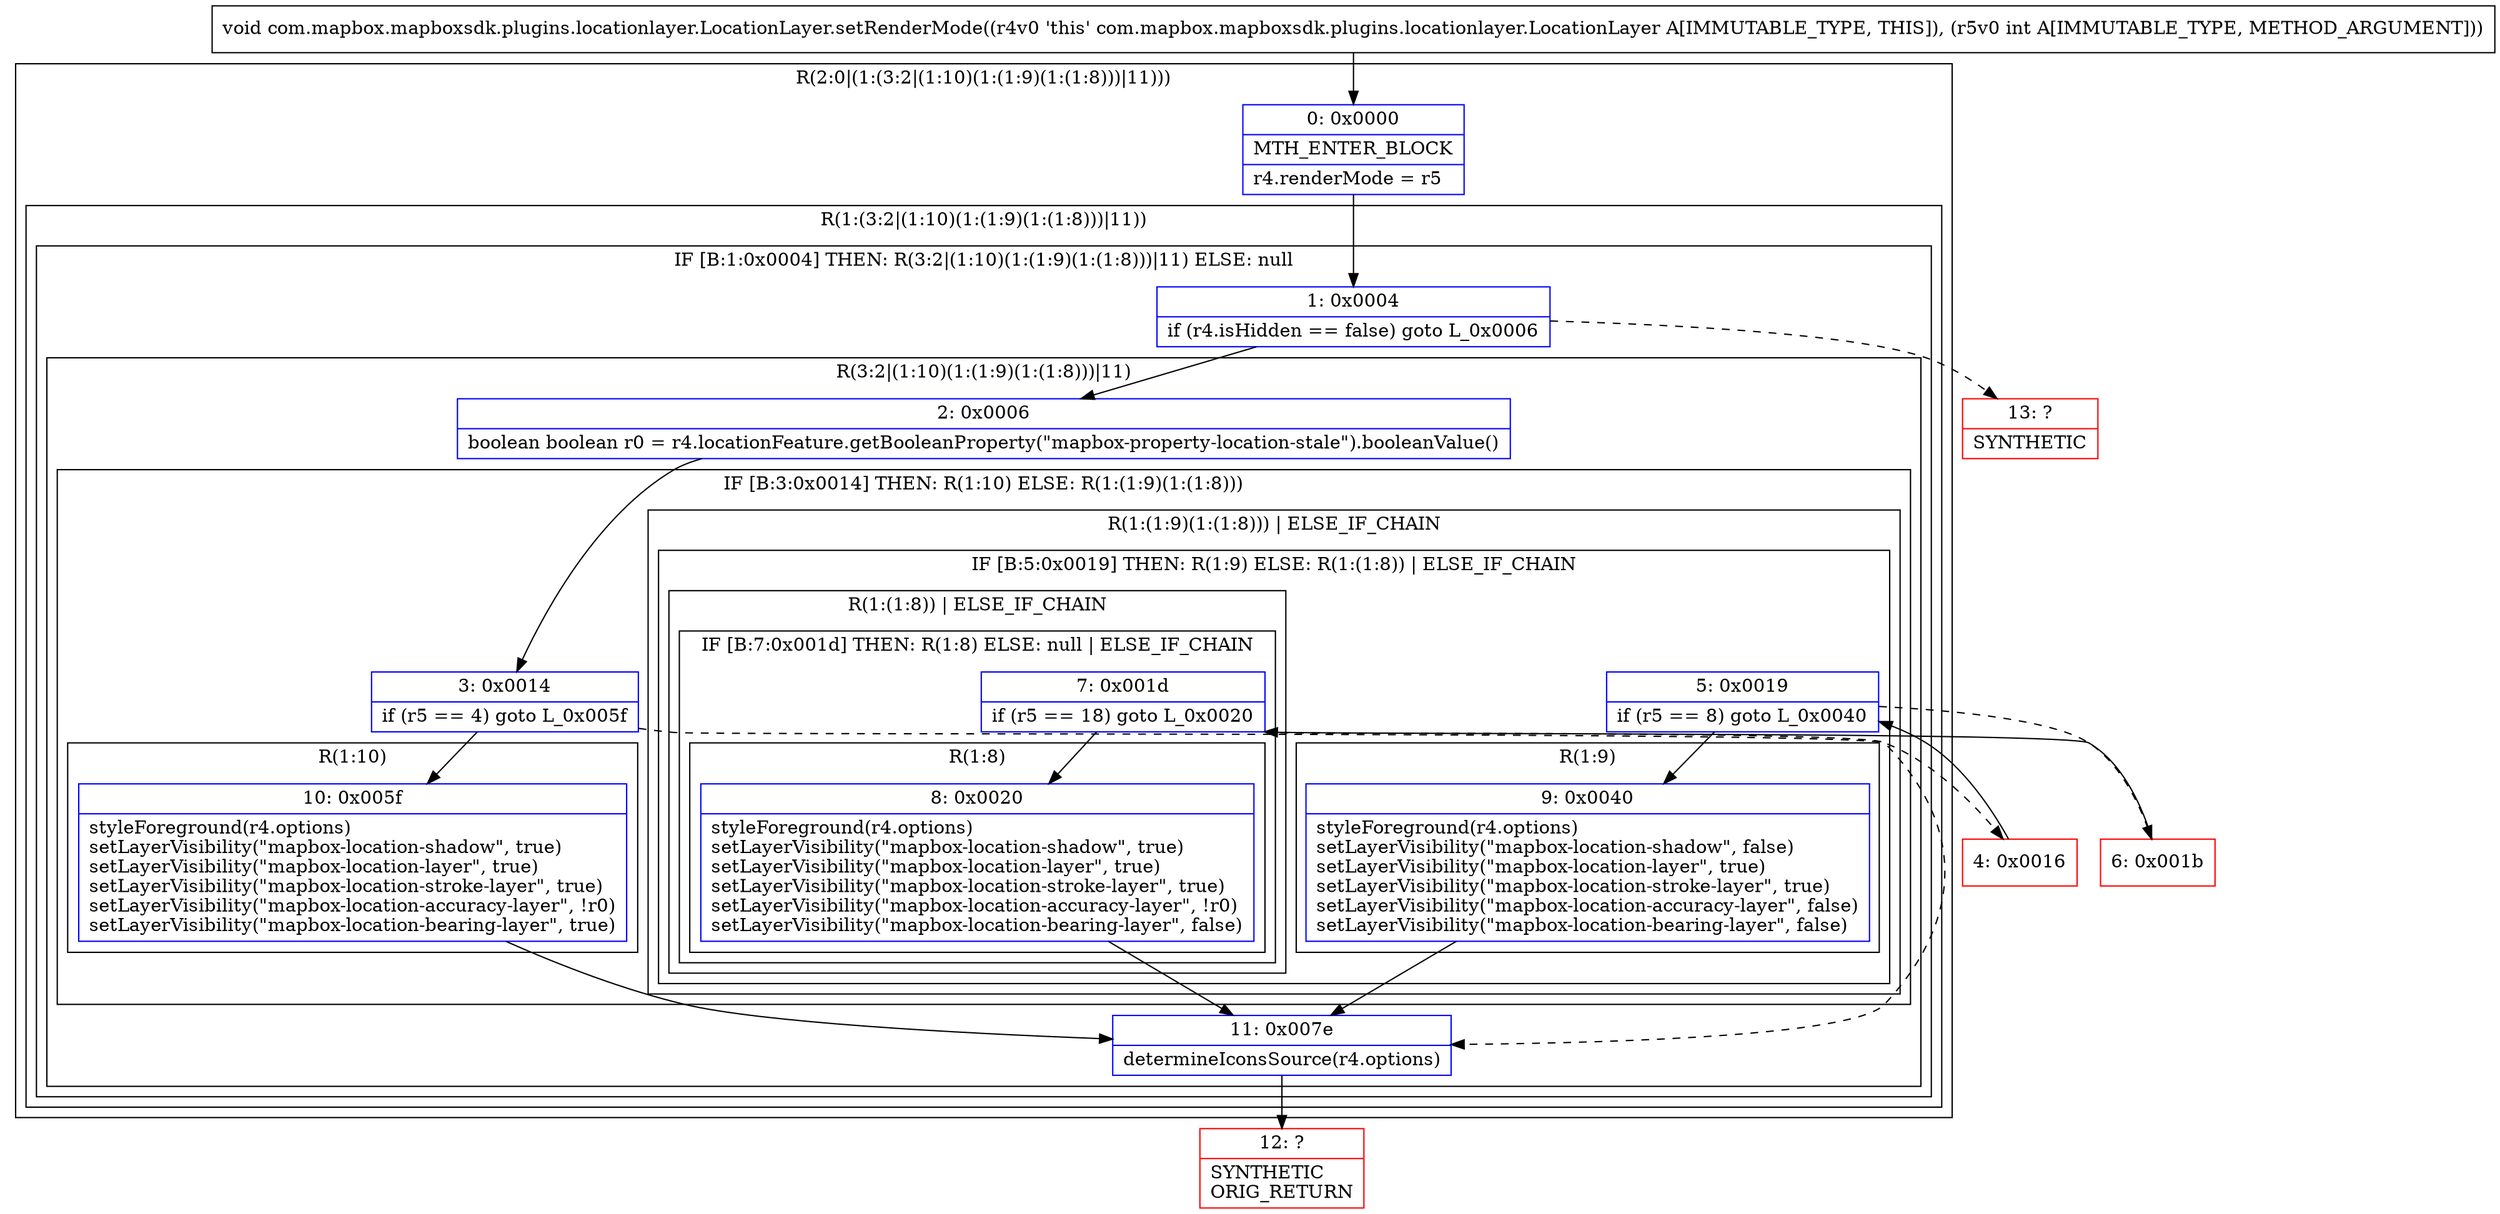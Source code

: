 digraph "CFG forcom.mapbox.mapboxsdk.plugins.locationlayer.LocationLayer.setRenderMode(I)V" {
subgraph cluster_Region_800671411 {
label = "R(2:0|(1:(3:2|(1:10)(1:(1:9)(1:(1:8)))|11)))";
node [shape=record,color=blue];
Node_0 [shape=record,label="{0\:\ 0x0000|MTH_ENTER_BLOCK\l|r4.renderMode = r5\l}"];
subgraph cluster_Region_471254103 {
label = "R(1:(3:2|(1:10)(1:(1:9)(1:(1:8)))|11))";
node [shape=record,color=blue];
subgraph cluster_IfRegion_2113449269 {
label = "IF [B:1:0x0004] THEN: R(3:2|(1:10)(1:(1:9)(1:(1:8)))|11) ELSE: null";
node [shape=record,color=blue];
Node_1 [shape=record,label="{1\:\ 0x0004|if (r4.isHidden == false) goto L_0x0006\l}"];
subgraph cluster_Region_1680579233 {
label = "R(3:2|(1:10)(1:(1:9)(1:(1:8)))|11)";
node [shape=record,color=blue];
Node_2 [shape=record,label="{2\:\ 0x0006|boolean boolean r0 = r4.locationFeature.getBooleanProperty(\"mapbox\-property\-location\-stale\").booleanValue()\l}"];
subgraph cluster_IfRegion_1987714067 {
label = "IF [B:3:0x0014] THEN: R(1:10) ELSE: R(1:(1:9)(1:(1:8)))";
node [shape=record,color=blue];
Node_3 [shape=record,label="{3\:\ 0x0014|if (r5 == 4) goto L_0x005f\l}"];
subgraph cluster_Region_538532009 {
label = "R(1:10)";
node [shape=record,color=blue];
Node_10 [shape=record,label="{10\:\ 0x005f|styleForeground(r4.options)\lsetLayerVisibility(\"mapbox\-location\-shadow\", true)\lsetLayerVisibility(\"mapbox\-location\-layer\", true)\lsetLayerVisibility(\"mapbox\-location\-stroke\-layer\", true)\lsetLayerVisibility(\"mapbox\-location\-accuracy\-layer\", !r0)\lsetLayerVisibility(\"mapbox\-location\-bearing\-layer\", true)\l}"];
}
subgraph cluster_Region_320028849 {
label = "R(1:(1:9)(1:(1:8))) | ELSE_IF_CHAIN\l";
node [shape=record,color=blue];
subgraph cluster_IfRegion_957160184 {
label = "IF [B:5:0x0019] THEN: R(1:9) ELSE: R(1:(1:8)) | ELSE_IF_CHAIN\l";
node [shape=record,color=blue];
Node_5 [shape=record,label="{5\:\ 0x0019|if (r5 == 8) goto L_0x0040\l}"];
subgraph cluster_Region_27564521 {
label = "R(1:9)";
node [shape=record,color=blue];
Node_9 [shape=record,label="{9\:\ 0x0040|styleForeground(r4.options)\lsetLayerVisibility(\"mapbox\-location\-shadow\", false)\lsetLayerVisibility(\"mapbox\-location\-layer\", true)\lsetLayerVisibility(\"mapbox\-location\-stroke\-layer\", true)\lsetLayerVisibility(\"mapbox\-location\-accuracy\-layer\", false)\lsetLayerVisibility(\"mapbox\-location\-bearing\-layer\", false)\l}"];
}
subgraph cluster_Region_664311626 {
label = "R(1:(1:8)) | ELSE_IF_CHAIN\l";
node [shape=record,color=blue];
subgraph cluster_IfRegion_780619200 {
label = "IF [B:7:0x001d] THEN: R(1:8) ELSE: null | ELSE_IF_CHAIN\l";
node [shape=record,color=blue];
Node_7 [shape=record,label="{7\:\ 0x001d|if (r5 == 18) goto L_0x0020\l}"];
subgraph cluster_Region_1061553013 {
label = "R(1:8)";
node [shape=record,color=blue];
Node_8 [shape=record,label="{8\:\ 0x0020|styleForeground(r4.options)\lsetLayerVisibility(\"mapbox\-location\-shadow\", true)\lsetLayerVisibility(\"mapbox\-location\-layer\", true)\lsetLayerVisibility(\"mapbox\-location\-stroke\-layer\", true)\lsetLayerVisibility(\"mapbox\-location\-accuracy\-layer\", !r0)\lsetLayerVisibility(\"mapbox\-location\-bearing\-layer\", false)\l}"];
}
}
}
}
}
}
Node_11 [shape=record,label="{11\:\ 0x007e|determineIconsSource(r4.options)\l}"];
}
}
}
}
Node_4 [shape=record,color=red,label="{4\:\ 0x0016}"];
Node_6 [shape=record,color=red,label="{6\:\ 0x001b}"];
Node_12 [shape=record,color=red,label="{12\:\ ?|SYNTHETIC\lORIG_RETURN\l}"];
Node_13 [shape=record,color=red,label="{13\:\ ?|SYNTHETIC\l}"];
MethodNode[shape=record,label="{void com.mapbox.mapboxsdk.plugins.locationlayer.LocationLayer.setRenderMode((r4v0 'this' com.mapbox.mapboxsdk.plugins.locationlayer.LocationLayer A[IMMUTABLE_TYPE, THIS]), (r5v0 int A[IMMUTABLE_TYPE, METHOD_ARGUMENT])) }"];
MethodNode -> Node_0;
Node_0 -> Node_1;
Node_1 -> Node_2;
Node_1 -> Node_13[style=dashed];
Node_2 -> Node_3;
Node_3 -> Node_4[style=dashed];
Node_3 -> Node_10;
Node_10 -> Node_11;
Node_5 -> Node_6[style=dashed];
Node_5 -> Node_9;
Node_9 -> Node_11;
Node_7 -> Node_8;
Node_7 -> Node_11[style=dashed];
Node_8 -> Node_11;
Node_11 -> Node_12;
Node_4 -> Node_5;
Node_6 -> Node_7;
}

